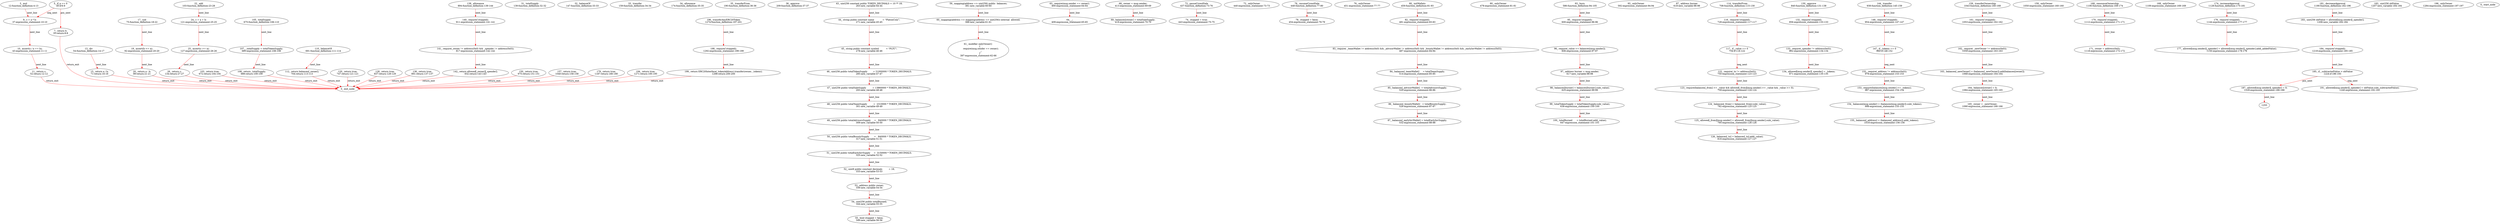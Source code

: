 digraph  {
12 [label="3_ mul\n12-function_definition-4-13", type_label=function_definition];
30 [label="5_ if_a == 0\n30-if-6-9", type_label=if];
35 [label="7_ return 0;\n35-return-8-8", type_label=return];
37 [label="9_ c = a * b;\n37-expression_statement-10-10", type_label=expression_statement];
43 [label="10_ assert(c / a == b);\n43-expression_statement-11-11", type_label=expression_statement];
52 [label="11_ return c;\n52-return-12-12", type_label=return];
54 [label="13_ div\n54-function_definition-14-17", type_label=function_definition];
71 [label="15_ return a / b;\n71-return-16-16", type_label=return];
75 [label="17_ sub\n75-function_definition-18-22", type_label=function_definition];
92 [label="19_ assert(b <= a);\n92-expression_statement-20-20", type_label=expression_statement];
99 [label="20_ return a - b;\n99-return-21-21", type_label=return];
103 [label="22_ add\n103-function_definition-23-28", type_label=function_definition];
121 [label="24_ c = a + b;\n121-expression_statement-25-25", type_label=expression_statement];
127 [label="25_ assert(c >= a);\n127-expression_statement-26-26", type_label=expression_statement];
134 [label="26_ return c;\n134-return-27-27", type_label=return];
139 [label="31_ totalSupply\n139-function_definition-32-32", type_label=function_definition];
147 [label="32_ balanceOf\n147-function_definition-33-33", type_label=function_definition];
159 [label="33_ transfer\n159-function_definition-34-34", type_label=function_definition];
174 [label="34_ allowance\n174-function_definition-35-35", type_label=function_definition];
190 [label="35_ transferFrom\n190-function_definition-36-36", type_label=function_definition];
209 [label="36_ approve\n209-function_definition-37-37", type_label=function_definition];
263 [label="43_ uint256 constant public TOKEN_DECIMALS = 10 ** 18;\n263-new_variable-44-44", type_label=new_variable];
271 [label="44_ string public constant name            = \"PlatonCoin\";\n271-new_variable-45-45", type_label=new_variable];
278 [label="45_ string public constant symbol          = \"PLTC\";\n278-new_variable-46-46", type_label=new_variable];
285 [label="46_ uint256 public totalTokenSupply        = 21000000 * TOKEN_DECIMALS;\n285-new_variable-47-47", type_label=new_variable];
293 [label="47_ uint256 public totalSaleSupply         = 13860000 * TOKEN_DECIMALS;\n293-new_variable-48-48", type_label=new_variable];
301 [label="48_ uint256 public totalTeamSupply         =  2310000 * TOKEN_DECIMALS;\n301-new_variable-49-49", type_label=new_variable];
309 [label="49_ uint256 public totalAdvisorsSupply     =   840000 * TOKEN_DECIMALS;\n309-new_variable-50-50", type_label=new_variable];
317 [label="50_ uint256 public totalBountySupply       =   840000 * TOKEN_DECIMALS;\n317-new_variable-51-51", type_label=new_variable];
325 [label="51_ uint256 public totalEarlyInvSupply     =  3150000 * TOKEN_DECIMALS;\n325-new_variable-52-52", type_label=new_variable];
333 [label="52_ uint8 public constant decimals         = 18;\n333-new_variable-53-53", type_label=new_variable];
339 [label="53_ address public owner;\n339-new_variable-54-54", type_label=new_variable];
344 [label="54_ uint256 public totalBurned;\n344-new_variable-55-55", type_label=new_variable];
349 [label="55_ bool stopped = false;\n349-new_variable-56-56", type_label=new_variable];
381 [label="59_ mapping(address => uint256) public  balances;\n381-new_variable-60-60", type_label=new_variable];
388 [label="60_ mapping(address => mapping(address => uint256)) internal  allowed;\n388-new_variable-61-61", type_label=new_variable];
397 [label="61_ modifier onlyOwner() \n    {\n       require(msg.sender == owner);\n       _;\n    }\n397-expression_statement-62-66", type_label=expression_statement];
400 [label="63_ require(msg.sender == owner);\n400-expression_statement-64-64", type_label=expression_statement];
409 [label="64_ _;\n409-expression_statement-65-65", type_label=expression_statement];
413 [label="68_ owner = msg.sender;\n413-expression_statement-69-69", type_label=expression_statement];
419 [label="69_ balances[owner] = totalSaleSupply;\n419-expression_statement-70-70", type_label=expression_statement];
437 [label="72_ pauseCrowdSale\n437-function_definition-73-76", type_label=function_definition];
440 [label="72_ onlyOwner\n440-expression_statement-73-73", type_label=expression_statement];
443 [label="74_ stopped = true;\n443-expression_statement-75-75", type_label=expression_statement];
448 [label="76_ resumeCrowdSale\n448-function_definition-77-80", type_label=function_definition];
451 [label="76_ onlyOwner\n451-expression_statement-77-77", type_label=expression_statement];
454 [label="78_ stopped = false;\n454-expression_statement-79-79", type_label=expression_statement];
459 [label="80_ initWallets\n459-function_definition-81-93", type_label=function_definition];
478 [label="80_ onlyOwner\n478-expression_statement-81-81", type_label=expression_statement];
481 [label="82_ require(!stopped);\n481-expression_statement-83-83", type_label=expression_statement];
487 [label="83_ require( _teamWallet != address(0x0) && _advisorWallet != address(0x0) && _bountyWallet != address(0x0) && _earlyInvWallet != address(0x0));\n487-expression_statement-84-84", type_label=expression_statement];
514 [label="84_ balances[_teamWallet]     = totalTeamSupply;\n514-expression_statement-85-85", type_label=expression_statement];
520 [label="85_ balances[_advisorWallet]  = totalAdvisorsSupply;\n520-expression_statement-86-86", type_label=expression_statement];
526 [label="86_ balances[_bountyWallet]   = totalBountySupply;\n526-expression_statement-87-87", type_label=expression_statement];
532 [label="87_ balances[_earlyInvWallet] = totalEarlyInvSupply;\n532-expression_statement-88-88", type_label=expression_statement];
586 [label="93_ burn\n586-function_definition-94-105", type_label=function_definition];
592 [label="93_ onlyOwner\n592-expression_statement-94-94", type_label=expression_statement];
600 [label="95_ require(!stopped);\n600-expression_statement-96-96", type_label=expression_statement];
606 [label="96_ require(_value <= balances[msg.sender]);\n606-expression_statement-97-97", type_label=expression_statement];
617 [label="97_ address burner = msg.sender;\n617-new_variable-98-98", type_label=new_variable];
618 [label="97_ address burner\n618-new_variable-98-98", type_label=new_variable];
625 [label="98_ balances[burner] = balances[burner].sub(_value);\n625-expression_statement-99-99", type_label=expression_statement];
638 [label="99_ totalTokenSupply = totalTokenSupply.sub(_value);\n638-expression_statement-100-100", type_label=expression_statement];
647 [label="100_ totalBurned      = totalBurned.add(_value);\n647-expression_statement-101-101", type_label=expression_statement];
672 [label="103_ return true;\n672-return-104-104", type_label=return];
675 [label="105_ totalSupply\n675-function_definition-106-110", type_label=function_definition];
685 [label="107_ _totalSupply = totalTokenSupply;\n685-expression_statement-108-108", type_label=expression_statement];
689 [label="108_ return _totalSupply;\n689-return-109-109", type_label=return];
691 [label="110_ balanceOf\n691-function_definition-111-114", type_label=function_definition];
704 [label="112_ return balances[_owner];\n704-return-113-113", type_label=return];
708 [label="114_ transferFrom\n708-function_definition-115-130", type_label=function_definition];
728 [label="116_ require(!stopped);\n728-expression_statement-117-117", type_label=expression_statement];
734 [label="117_ if__value == 0\n734-if-118-122", type_label=if];
747 [label="120_ return true;\n747-return-121-121", type_label=return];
750 [label="122_ require(_to != address(0x0));\n750-expression_statement-123-123", type_label=expression_statement];
759 [label="123_ require(balances[_from] >= _value && allowed[_from][msg.sender] >= _value && _value >= 0);\n759-expression_statement-124-124", type_label=expression_statement];
782 [label="124_ balances[_from] = balances[_from].sub(_value);\n782-expression_statement-125-125", type_label=expression_statement];
795 [label="125_ allowed[_from][msg.sender] = allowed[_from][msg.sender].sub(_value);\n795-expression_statement-126-126", type_label=expression_statement];
816 [label="126_ balances[_to] = balances[_to].add(_value);\n816-expression_statement-127-127", type_label=expression_statement];
837 [label="128_ return true;\n837-return-129-129", type_label=return];
840 [label="130_ approve\n840-function_definition-131-138", type_label=function_definition];
856 [label="132_ require(!stopped);\n856-expression_statement-133-133", type_label=expression_statement];
862 [label="133_ require(_spender != address(0x0));\n862-expression_statement-134-134", type_label=expression_statement];
871 [label="134_ allowed[msg.sender][_spender] = _tokens;\n871-expression_statement-135-135", type_label=expression_statement];
891 [label="136_ return true;\n891-return-137-137", type_label=return];
894 [label="138_ allowance\n894-function_definition-139-144", type_label=function_definition];
911 [label="140_ require(!stopped);\n911-expression_statement-141-141", type_label=expression_statement];
917 [label="141_ require(_owner != address(0x0) && _spender != address(0x0));\n917-expression_statement-142-142", type_label=expression_statement];
932 [label="142_ return allowed[_owner][_spender];\n932-return-143-143", type_label=return];
938 [label="144_ transfer\n938-function_definition-145-159", type_label=function_definition];
954 [label="146_ require(!stopped);\n954-expression_statement-147-147", type_label=expression_statement];
960 [label="147_ if__tokens == 0\n960-if-148-152", type_label=if];
975 [label="150_ return true;\n975-return-151-151", type_label=return];
978 [label="152_ require(_address != address(0x0));\n978-expression_statement-153-153", type_label=expression_statement];
987 [label="153_ require(balances[msg.sender] >= _tokens);\n987-expression_statement-154-154", type_label=expression_statement];
998 [label="154_ balances[msg.sender] = (balances[msg.sender]).sub(_tokens);\n998-expression_statement-155-155", type_label=expression_statement];
1016 [label="155_ balances[_address] = (balances[_address]).add(_tokens);\n1016-expression_statement-156-156", type_label=expression_statement];
1040 [label="157_ return true;\n1040-return-158-158", type_label=return];
1043 [label="159_ transferOwnership\n1043-function_definition-160-168", type_label=function_definition];
1050 [label="159_ onlyOwner\n1050-expression_statement-160-160", type_label=expression_statement];
1053 [label="161_ require(!stopped);\n1053-expression_statement-162-162", type_label=expression_statement];
1059 [label="162_ require( _newOwner != address(0x0));\n1059-expression_statement-163-163", type_label=expression_statement];
1068 [label="163_ balances[_newOwner] = (balances[_newOwner]).add(balances[owner]);\n1068-expression_statement-164-164", type_label=expression_statement];
1084 [label="164_ balances[owner] = 0;\n1084-expression_statement-165-165", type_label=expression_statement];
1090 [label="165_ owner = _newOwner;\n1090-expression_statement-166-166", type_label=expression_statement];
1106 [label="168_ renounceOwnership\n1106-function_definition-169-174", type_label=function_definition];
1109 [label="168_ onlyOwner\n1109-expression_statement-169-169", type_label=expression_statement];
1112 [label="170_ require(!stopped);\n1112-expression_statement-171-171", type_label=expression_statement];
1118 [label="171_ owner = address(0x0);\n1118-expression_statement-172-172", type_label=expression_statement];
1128 [label="174_ increaseApproval\n1128-function_definition-175-181", type_label=function_definition];
1144 [label="176_ require(!stopped);\n1144-expression_statement-177-177", type_label=expression_statement];
1150 [label="177_ allowed[msg.sender][_spender] = allowed[msg.sender][_spender].add(_addedValue);\n1150-expression_statement-178-178", type_label=expression_statement];
1187 [label="179_ return true;\n1187-return-180-180", type_label=return];
1190 [label="181_ decreaseApproval\n1190-function_definition-182-196", type_label=function_definition];
1206 [label="183_ uint256 oldValue = allowed[msg.sender][_spender];\n1206-new_variable-184-184", type_label=new_variable];
1207 [label="183_ uint256 oldValue\n1207-new_variable-184-184", type_label=new_variable];
1218 [label="184_ require(!stopped);\n1218-expression_statement-185-185", type_label=expression_statement];
1224 [label="185_ if__subtractedValue > oldValue\n1224-if-186-193", type_label=if];
1229 [label="187_ allowed[msg.sender][_spender] = 0;\n1229-expression_statement-188-188", type_label=expression_statement];
1240 [label="191_ allowed[msg.sender][_spender] = oldValue.sub(_subtractedValue);\n1240-expression_statement-192-192", type_label=expression_statement];
1271 [label="194_ return true;\n1271-return-195-195", type_label=return];
1274 [label="196_ transferAnyERC20Token\n1274-function_definition-197-201", type_label=function_definition];
1284 [label="196_ onlyOwner\n1284-expression_statement-197-197", type_label=expression_statement];
1292 [label="198_ require(!stopped);\n1292-expression_statement-199-199", type_label=expression_statement];
1298 [label="199_ return ERC20Interface(_tokenAddress).transfer(owner, _tokens);\n1298-return-200-200", type_label=return];
1 [label="0_ start_node", type_label=start];
2 [label="0_ exit_node", type_label=exit];
1255;
12 -> 37  [color=red, controlflow_type=next_line, edge_type=CFG_edge, key=0, label=next_line];
30 -> 35  [color=red, controlflow_type=pos_next, edge_type=CFG_edge, key=0, label=pos_next];
30 -> 37  [color=red, controlflow_type=neg_next, edge_type=CFG_edge, key=0, label=neg_next];
35 -> 2  [color=red, controlflow_type=return_exit, edge_type=CFG_edge, key=0, label=return_exit];
37 -> 43  [color=red, controlflow_type=next_line, edge_type=CFG_edge, key=0, label=next_line];
43 -> 52  [color=red, controlflow_type=next_line, edge_type=CFG_edge, key=0, label=next_line];
52 -> 2  [color=red, controlflow_type=return_exit, edge_type=CFG_edge, key=0, label=return_exit];
54 -> 71  [color=red, controlflow_type=next_line, edge_type=CFG_edge, key=0, label=next_line];
71 -> 2  [color=red, controlflow_type=return_exit, edge_type=CFG_edge, key=0, label=return_exit];
75 -> 92  [color=red, controlflow_type=next_line, edge_type=CFG_edge, key=0, label=next_line];
92 -> 99  [color=red, controlflow_type=next_line, edge_type=CFG_edge, key=0, label=next_line];
99 -> 2  [color=red, controlflow_type=return_exit, edge_type=CFG_edge, key=0, label=return_exit];
103 -> 121  [color=red, controlflow_type=next_line, edge_type=CFG_edge, key=0, label=next_line];
121 -> 127  [color=red, controlflow_type=next_line, edge_type=CFG_edge, key=0, label=next_line];
127 -> 134  [color=red, controlflow_type=next_line, edge_type=CFG_edge, key=0, label=next_line];
134 -> 2  [color=red, controlflow_type=return_exit, edge_type=CFG_edge, key=0, label=return_exit];
263 -> 271  [color=red, controlflow_type=next_line, edge_type=CFG_edge, key=0, label=next_line];
271 -> 278  [color=red, controlflow_type=next_line, edge_type=CFG_edge, key=0, label=next_line];
278 -> 285  [color=red, controlflow_type=next_line, edge_type=CFG_edge, key=0, label=next_line];
285 -> 293  [color=red, controlflow_type=next_line, edge_type=CFG_edge, key=0, label=next_line];
293 -> 301  [color=red, controlflow_type=next_line, edge_type=CFG_edge, key=0, label=next_line];
301 -> 309  [color=red, controlflow_type=next_line, edge_type=CFG_edge, key=0, label=next_line];
309 -> 317  [color=red, controlflow_type=next_line, edge_type=CFG_edge, key=0, label=next_line];
317 -> 325  [color=red, controlflow_type=next_line, edge_type=CFG_edge, key=0, label=next_line];
325 -> 333  [color=red, controlflow_type=next_line, edge_type=CFG_edge, key=0, label=next_line];
333 -> 339  [color=red, controlflow_type=next_line, edge_type=CFG_edge, key=0, label=next_line];
339 -> 344  [color=red, controlflow_type=next_line, edge_type=CFG_edge, key=0, label=next_line];
344 -> 349  [color=red, controlflow_type=next_line, edge_type=CFG_edge, key=0, label=next_line];
381 -> 388  [color=red, controlflow_type=next_line, edge_type=CFG_edge, key=0, label=next_line];
388 -> 397  [color=red, controlflow_type=next_line, edge_type=CFG_edge, key=0, label=next_line];
400 -> 409  [color=red, controlflow_type=next_line, edge_type=CFG_edge, key=0, label=next_line];
413 -> 419  [color=red, controlflow_type=next_line, edge_type=CFG_edge, key=0, label=next_line];
437 -> 443  [color=red, controlflow_type=next_line, edge_type=CFG_edge, key=0, label=next_line];
448 -> 454  [color=red, controlflow_type=next_line, edge_type=CFG_edge, key=0, label=next_line];
459 -> 481  [color=red, controlflow_type=next_line, edge_type=CFG_edge, key=0, label=next_line];
481 -> 487  [color=red, controlflow_type=next_line, edge_type=CFG_edge, key=0, label=next_line];
487 -> 514  [color=red, controlflow_type=next_line, edge_type=CFG_edge, key=0, label=next_line];
514 -> 520  [color=red, controlflow_type=next_line, edge_type=CFG_edge, key=0, label=next_line];
520 -> 526  [color=red, controlflow_type=next_line, edge_type=CFG_edge, key=0, label=next_line];
526 -> 532  [color=red, controlflow_type=next_line, edge_type=CFG_edge, key=0, label=next_line];
586 -> 600  [color=red, controlflow_type=next_line, edge_type=CFG_edge, key=0, label=next_line];
600 -> 606  [color=red, controlflow_type=next_line, edge_type=CFG_edge, key=0, label=next_line];
606 -> 617  [color=red, controlflow_type=next_line, edge_type=CFG_edge, key=0, label=next_line];
617 -> 625  [color=red, controlflow_type=next_line, edge_type=CFG_edge, key=0, label=next_line];
625 -> 638  [color=red, controlflow_type=next_line, edge_type=CFG_edge, key=0, label=next_line];
638 -> 647  [color=red, controlflow_type=next_line, edge_type=CFG_edge, key=0, label=next_line];
672 -> 2  [color=red, controlflow_type=return_exit, edge_type=CFG_edge, key=0, label=return_exit];
675 -> 685  [color=red, controlflow_type=next_line, edge_type=CFG_edge, key=0, label=next_line];
685 -> 689  [color=red, controlflow_type=next_line, edge_type=CFG_edge, key=0, label=next_line];
689 -> 2  [color=red, controlflow_type=return_exit, edge_type=CFG_edge, key=0, label=return_exit];
691 -> 704  [color=red, controlflow_type=next_line, edge_type=CFG_edge, key=0, label=next_line];
704 -> 2  [color=red, controlflow_type=return_exit, edge_type=CFG_edge, key=0, label=return_exit];
708 -> 728  [color=red, controlflow_type=next_line, edge_type=CFG_edge, key=0, label=next_line];
728 -> 734  [color=red, controlflow_type=next_line, edge_type=CFG_edge, key=0, label=next_line];
734 -> 750  [color=red, controlflow_type=neg_next, edge_type=CFG_edge, key=0, label=neg_next];
747 -> 2  [color=red, controlflow_type=return_exit, edge_type=CFG_edge, key=0, label=return_exit];
750 -> 759  [color=red, controlflow_type=next_line, edge_type=CFG_edge, key=0, label=next_line];
759 -> 782  [color=red, controlflow_type=next_line, edge_type=CFG_edge, key=0, label=next_line];
782 -> 795  [color=red, controlflow_type=next_line, edge_type=CFG_edge, key=0, label=next_line];
795 -> 816  [color=red, controlflow_type=next_line, edge_type=CFG_edge, key=0, label=next_line];
837 -> 2  [color=red, controlflow_type=return_exit, edge_type=CFG_edge, key=0, label=return_exit];
840 -> 856  [color=red, controlflow_type=next_line, edge_type=CFG_edge, key=0, label=next_line];
856 -> 862  [color=red, controlflow_type=next_line, edge_type=CFG_edge, key=0, label=next_line];
862 -> 871  [color=red, controlflow_type=next_line, edge_type=CFG_edge, key=0, label=next_line];
891 -> 2  [color=red, controlflow_type=return_exit, edge_type=CFG_edge, key=0, label=return_exit];
894 -> 911  [color=red, controlflow_type=next_line, edge_type=CFG_edge, key=0, label=next_line];
911 -> 917  [color=red, controlflow_type=next_line, edge_type=CFG_edge, key=0, label=next_line];
917 -> 932  [color=red, controlflow_type=next_line, edge_type=CFG_edge, key=0, label=next_line];
932 -> 2  [color=red, controlflow_type=return_exit, edge_type=CFG_edge, key=0, label=return_exit];
938 -> 954  [color=red, controlflow_type=next_line, edge_type=CFG_edge, key=0, label=next_line];
954 -> 960  [color=red, controlflow_type=next_line, edge_type=CFG_edge, key=0, label=next_line];
960 -> 978  [color=red, controlflow_type=neg_next, edge_type=CFG_edge, key=0, label=neg_next];
975 -> 2  [color=red, controlflow_type=return_exit, edge_type=CFG_edge, key=0, label=return_exit];
978 -> 987  [color=red, controlflow_type=next_line, edge_type=CFG_edge, key=0, label=next_line];
987 -> 998  [color=red, controlflow_type=next_line, edge_type=CFG_edge, key=0, label=next_line];
998 -> 1016  [color=red, controlflow_type=next_line, edge_type=CFG_edge, key=0, label=next_line];
1040 -> 2  [color=red, controlflow_type=return_exit, edge_type=CFG_edge, key=0, label=return_exit];
1043 -> 1053  [color=red, controlflow_type=next_line, edge_type=CFG_edge, key=0, label=next_line];
1053 -> 1059  [color=red, controlflow_type=next_line, edge_type=CFG_edge, key=0, label=next_line];
1059 -> 1068  [color=red, controlflow_type=next_line, edge_type=CFG_edge, key=0, label=next_line];
1068 -> 1084  [color=red, controlflow_type=next_line, edge_type=CFG_edge, key=0, label=next_line];
1084 -> 1090  [color=red, controlflow_type=next_line, edge_type=CFG_edge, key=0, label=next_line];
1106 -> 1112  [color=red, controlflow_type=next_line, edge_type=CFG_edge, key=0, label=next_line];
1112 -> 1118  [color=red, controlflow_type=next_line, edge_type=CFG_edge, key=0, label=next_line];
1128 -> 1144  [color=red, controlflow_type=next_line, edge_type=CFG_edge, key=0, label=next_line];
1144 -> 1150  [color=red, controlflow_type=next_line, edge_type=CFG_edge, key=0, label=next_line];
1187 -> 2  [color=red, controlflow_type=return_exit, edge_type=CFG_edge, key=0, label=return_exit];
1190 -> 1206  [color=red, controlflow_type=next_line, edge_type=CFG_edge, key=0, label=next_line];
1206 -> 1218  [color=red, controlflow_type=next_line, edge_type=CFG_edge, key=0, label=next_line];
1218 -> 1224  [color=red, controlflow_type=next_line, edge_type=CFG_edge, key=0, label=next_line];
1224 -> 1229  [color=red, controlflow_type=pos_next, edge_type=CFG_edge, key=0, label=pos_next];
1224 -> 1240  [color=red, controlflow_type=neg_next, edge_type=CFG_edge, key=0, label=neg_next];
1229 -> 1255  [color=red, controlflow_type=next_line, edge_type=CFG_edge, key=0, label=next_line];
1271 -> 2  [color=red, controlflow_type=return_exit, edge_type=CFG_edge, key=0, label=return_exit];
1274 -> 1292  [color=red, controlflow_type=next_line, edge_type=CFG_edge, key=0, label=next_line];
1292 -> 1298  [color=red, controlflow_type=next_line, edge_type=CFG_edge, key=0, label=next_line];
1298 -> 2  [color=red, controlflow_type=return_exit, edge_type=CFG_edge, key=0, label=return_exit];
}
